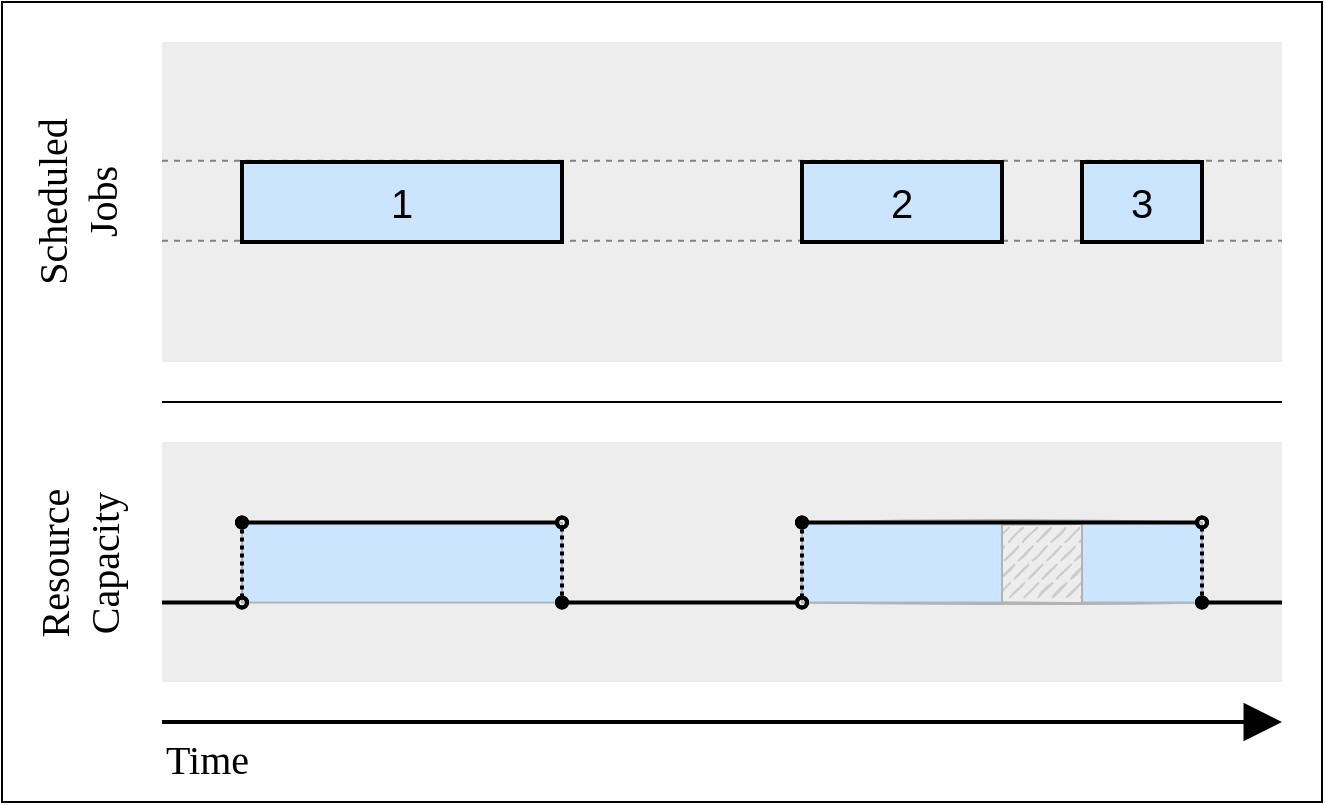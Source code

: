 <mxfile version="16.0.0" type="device" pages="2"><diagram id="tW6nLLVI6qoidcymsxwy" name="JobShop"><mxGraphModel dx="1408" dy="843" grid="1" gridSize="10" guides="1" tooltips="1" connect="1" arrows="1" fold="1" page="1" pageScale="1" pageWidth="827" pageHeight="1169" math="0" shadow="0"><root><mxCell id="0"/><mxCell id="1" parent="0"/><mxCell id="_fdCvm2L-YSC8PrsvcVb-3" value="" style="group" parent="1" vertex="1" connectable="0"><mxGeometry x="40" y="40" width="660" height="400" as="geometry"/></mxCell><mxCell id="Gfg-TqiA4s7TKrUo9ptM-1" value="" style="rounded=0;whiteSpace=wrap;html=1;glass=0;sketch=0;fillStyle=auto;sketchStyle=rough;fontSize=20;strokeColor=#000000;strokeWidth=1;fillColor=#FFFFFF;gradientColor=none;gradientDirection=north;" parent="_fdCvm2L-YSC8PrsvcVb-3" vertex="1"><mxGeometry width="660" height="400" as="geometry"/></mxCell><mxCell id="Gfg-TqiA4s7TKrUo9ptM-2" value="" style="endArrow=none;html=1;rounded=0;fontSize=20;startSize=5;endSize=5;targetPerimeterSpacing=0;strokeWidth=1;jumpStyle=none;jumpSize=6;" parent="_fdCvm2L-YSC8PrsvcVb-3" edge="1"><mxGeometry width="50" height="50" relative="1" as="geometry"><mxPoint x="80" y="200.0" as="sourcePoint"/><mxPoint x="640" y="200.0" as="targetPoint"/></mxGeometry></mxCell><mxCell id="Gfg-TqiA4s7TKrUo9ptM-3" value="" style="group" parent="_fdCvm2L-YSC8PrsvcVb-3" vertex="1" connectable="0"><mxGeometry x="80" y="360" width="560.0" height="40" as="geometry"/></mxCell><mxCell id="Gfg-TqiA4s7TKrUo9ptM-4" value="" style="endArrow=block;html=1;rounded=0;fontSize=20;startSize=5;endSize=14;targetPerimeterSpacing=0;strokeWidth=2;jumpStyle=none;jumpSize=6;fontStyle=0;fontFamily=Verdana;endFill=1;labelBackgroundColor=none;spacingLeft=0;spacing=2;labelPosition=center;verticalLabelPosition=middle;align=center;verticalAlign=middle;" parent="Gfg-TqiA4s7TKrUo9ptM-3" edge="1"><mxGeometry x="0.818" y="-16" width="50" height="50" relative="1" as="geometry"><mxPoint as="sourcePoint"/><mxPoint x="560.0" as="targetPoint"/><mxPoint as="offset"/></mxGeometry></mxCell><mxCell id="Gfg-TqiA4s7TKrUo9ptM-5" value="Time" style="text;html=1;strokeColor=none;fillColor=none;align=left;verticalAlign=top;whiteSpace=wrap;rounded=0;glass=0;sketch=0;fillStyle=auto;sketchStyle=rough;fontFamily=Verdana;fontSize=20;" parent="Gfg-TqiA4s7TKrUo9ptM-3" vertex="1"><mxGeometry width="80" height="40" as="geometry"/></mxCell><mxCell id="BpDSqcWkOt7NsenUvz8T-6" value="" style="group" parent="_fdCvm2L-YSC8PrsvcVb-3" vertex="1" connectable="0"><mxGeometry x="20" y="20" width="620" height="160" as="geometry"/></mxCell><mxCell id="VUQt1mBfB-jQys8E8JEU-28" value="" style="group" parent="BpDSqcWkOt7NsenUvz8T-6" vertex="1" connectable="0"><mxGeometry width="620" height="160" as="geometry"/></mxCell><mxCell id="BpDSqcWkOt7NsenUvz8T-5" value="" style="group" parent="VUQt1mBfB-jQys8E8JEU-28" vertex="1" connectable="0"><mxGeometry width="620" height="160" as="geometry"/></mxCell><mxCell id="VUQt1mBfB-jQys8E8JEU-29" value="" style="group" parent="BpDSqcWkOt7NsenUvz8T-5" vertex="1" connectable="0"><mxGeometry width="620" height="160" as="geometry"/></mxCell><mxCell id="VUQt1mBfB-jQys8E8JEU-30" value="" style="rounded=0;whiteSpace=wrap;html=1;glass=0;sketch=0;fillStyle=auto;sketchStyle=rough;fontSize=20;strokeColor=none;strokeWidth=1;fillColor=#EDEDED;gradientColor=none;gradientDirection=north;" parent="VUQt1mBfB-jQys8E8JEU-29" vertex="1"><mxGeometry x="60" width="560" height="160" as="geometry"/></mxCell><mxCell id="BpDSqcWkOt7NsenUvz8T-4" value="" style="group" parent="BpDSqcWkOt7NsenUvz8T-5" vertex="1" connectable="0"><mxGeometry x="60" y="59.33" width="560" height="40.0" as="geometry"/></mxCell><mxCell id="VUQt1mBfB-jQys8E8JEU-34" value="" style="endArrow=none;dashed=1;html=1;strokeWidth=1;rounded=0;fontSize=20;startSize=5;endSize=5;targetPerimeterSpacing=0;jumpStyle=none;jumpSize=6;strokeColor=#808080;" parent="BpDSqcWkOt7NsenUvz8T-4" edge="1"><mxGeometry width="50" height="50" relative="1" as="geometry"><mxPoint as="sourcePoint"/><mxPoint x="560" as="targetPoint"/></mxGeometry></mxCell><mxCell id="VUQt1mBfB-jQys8E8JEU-35" value="" style="endArrow=none;dashed=1;html=1;strokeWidth=1;rounded=0;fontSize=20;startSize=5;endSize=5;targetPerimeterSpacing=0;jumpStyle=none;jumpSize=6;strokeColor=#808080;" parent="BpDSqcWkOt7NsenUvz8T-4" edge="1"><mxGeometry width="50" height="50" relative="1" as="geometry"><mxPoint y="40.0" as="sourcePoint"/><mxPoint x="560" y="40.0" as="targetPoint"/></mxGeometry></mxCell><mxCell id="BpDSqcWkOt7NsenUvz8T-3" value="" style="group" parent="BpDSqcWkOt7NsenUvz8T-6" vertex="1" connectable="0"><mxGeometry x="100" y="60" width="480" height="40" as="geometry"/></mxCell><mxCell id="1zxxS99h_iqbyxPDSWNM-1" value="&lt;font style=&quot;font-size: 20px&quot;&gt;1&lt;/font&gt;" style="rounded=0;whiteSpace=wrap;html=1;fontStyle=0;strokeWidth=2;fillColor=#CCE5FF;" parent="BpDSqcWkOt7NsenUvz8T-3" vertex="1"><mxGeometry width="160" height="40" as="geometry"/></mxCell><mxCell id="1zxxS99h_iqbyxPDSWNM-2" value="&lt;font style=&quot;font-size: 20px&quot;&gt;2&lt;br&gt;&lt;/font&gt;" style="rounded=0;whiteSpace=wrap;html=1;fontStyle=0;strokeWidth=2;fillColor=#CCE5FF;" parent="BpDSqcWkOt7NsenUvz8T-3" vertex="1"><mxGeometry x="280" width="100" height="40" as="geometry"/></mxCell><mxCell id="1zxxS99h_iqbyxPDSWNM-3" value="&lt;font style=&quot;font-size: 20px&quot;&gt;3&lt;br&gt;&lt;/font&gt;" style="rounded=0;whiteSpace=wrap;html=1;fontStyle=0;strokeWidth=2;fillColor=#CCE5FF;" parent="BpDSqcWkOt7NsenUvz8T-3" vertex="1"><mxGeometry x="420" width="60" height="40" as="geometry"/></mxCell><mxCell id="_fdCvm2L-YSC8PrsvcVb-1" value="" style="group" parent="_fdCvm2L-YSC8PrsvcVb-3" vertex="1" connectable="0"><mxGeometry x="20" y="220" width="620" height="120.53" as="geometry"/></mxCell><mxCell id="VUQt1mBfB-jQys8E8JEU-3" value="" style="group" parent="_fdCvm2L-YSC8PrsvcVb-1" vertex="1" connectable="0"><mxGeometry width="620" height="120.53" as="geometry"/></mxCell><mxCell id="VUQt1mBfB-jQys8E8JEU-4" value="" style="rounded=0;whiteSpace=wrap;html=1;glass=0;sketch=0;fillStyle=auto;sketchStyle=rough;fontSize=20;strokeColor=none;strokeWidth=1;fillColor=#EDEDED;gradientColor=none;gradientDirection=north;" parent="VUQt1mBfB-jQys8E8JEU-3" vertex="1"><mxGeometry x="60" width="560" height="120" as="geometry"/></mxCell><mxCell id="BpDSqcWkOt7NsenUvz8T-9" value="" style="group" parent="_fdCvm2L-YSC8PrsvcVb-1" vertex="1" connectable="0"><mxGeometry x="60" y="40.26" width="560" height="40" as="geometry"/></mxCell><mxCell id="BpDSqcWkOt7NsenUvz8T-1" value="" style="group" parent="BpDSqcWkOt7NsenUvz8T-9" vertex="1" connectable="0"><mxGeometry x="40" width="480" height="40" as="geometry"/></mxCell><mxCell id="8ZSu4Jw5U1CYpOnkLFzx-1" value="" style="rounded=0;whiteSpace=wrap;html=1;fontSize=20;strokeWidth=1;fillColor=#CCCCCC;strokeColor=#B3B3B3;gradientColor=none;gradientDirection=north;sketch=1;sketchStyle=rough;fillStyle=dashed;perimeterSpacing=0;labelBackgroundColor=none;disableMultiStroke=0;disableMultiStrokeFill=0;dashOffset=10;dashGap=3;hachureGap=5;fillWeight=1;hachureAngle=-45;curveFitting=-5.05;simplification=1;zigzagOffset=-10;" parent="BpDSqcWkOt7NsenUvz8T-1" vertex="1"><mxGeometry x="280" width="200" height="40" as="geometry"/></mxCell><mxCell id="1zxxS99h_iqbyxPDSWNM-21" value="" style="rounded=0;whiteSpace=wrap;html=1;fontSize=20;strokeWidth=1;fillColor=#CCE5FF;strokeColor=#B3B3B3;" parent="BpDSqcWkOt7NsenUvz8T-1" vertex="1"><mxGeometry x="420" width="60" height="40" as="geometry"/></mxCell><mxCell id="1zxxS99h_iqbyxPDSWNM-20" value="" style="rounded=0;whiteSpace=wrap;html=1;fontSize=20;strokeWidth=1;fillColor=#CCE5FF;strokeColor=#B3B3B3;" parent="BpDSqcWkOt7NsenUvz8T-1" vertex="1"><mxGeometry x="280" width="100" height="40" as="geometry"/></mxCell><mxCell id="1zxxS99h_iqbyxPDSWNM-18" value="" style="rounded=0;whiteSpace=wrap;html=1;fontSize=20;strokeWidth=1;fillColor=#CCE5FF;strokeColor=#B3B3B3;" parent="BpDSqcWkOt7NsenUvz8T-1" vertex="1"><mxGeometry width="160" height="40" as="geometry"/></mxCell><mxCell id="BpDSqcWkOt7NsenUvz8T-8" value="" style="group" parent="BpDSqcWkOt7NsenUvz8T-9" vertex="1" connectable="0"><mxGeometry width="560" height="40" as="geometry"/></mxCell><mxCell id="1zxxS99h_iqbyxPDSWNM-8" value="" style="endArrow=oval;html=1;rounded=0;fontSize=20;targetPerimeterSpacing=0;strokeWidth=2;startArrow=none;startFill=0;endSize=5;startSize=5;endFill=0;" parent="BpDSqcWkOt7NsenUvz8T-8" edge="1"><mxGeometry width="50" height="50" relative="1" as="geometry"><mxPoint y="40" as="sourcePoint"/><mxPoint x="40" y="40" as="targetPoint"/></mxGeometry></mxCell><mxCell id="1zxxS99h_iqbyxPDSWNM-9" value="" style="endArrow=oval;html=1;rounded=0;fontSize=20;targetPerimeterSpacing=0;strokeWidth=2;startArrow=oval;startFill=0;endSize=5;startSize=5;jumpStyle=none;jumpSize=6;dashed=1;dashPattern=1 1;endFill=1;" parent="BpDSqcWkOt7NsenUvz8T-8" edge="1"><mxGeometry width="50" height="50" relative="1" as="geometry"><mxPoint x="40" y="40" as="sourcePoint"/><mxPoint x="40" as="targetPoint"/></mxGeometry></mxCell><mxCell id="1zxxS99h_iqbyxPDSWNM-11" value="" style="endArrow=oval;html=1;rounded=0;fontSize=20;targetPerimeterSpacing=0;strokeWidth=2;startArrow=oval;startFill=1;endSize=5;startSize=5;endFill=0;" parent="BpDSqcWkOt7NsenUvz8T-8" edge="1"><mxGeometry width="50" height="50" relative="1" as="geometry"><mxPoint x="40" as="sourcePoint"/><mxPoint x="200" as="targetPoint"/></mxGeometry></mxCell><mxCell id="1zxxS99h_iqbyxPDSWNM-12" value="" style="endArrow=oval;html=1;rounded=0;fontSize=20;targetPerimeterSpacing=0;strokeWidth=2;startArrow=oval;startFill=0;endSize=5;startSize=5;jumpStyle=none;jumpSize=6;dashed=1;dashPattern=1 1;endFill=1;" parent="BpDSqcWkOt7NsenUvz8T-8" edge="1"><mxGeometry width="50" height="50" relative="1" as="geometry"><mxPoint x="200" as="sourcePoint"/><mxPoint x="200" y="40" as="targetPoint"/></mxGeometry></mxCell><mxCell id="1zxxS99h_iqbyxPDSWNM-13" value="" style="endArrow=oval;html=1;rounded=0;fontSize=20;targetPerimeterSpacing=0;strokeWidth=2;startArrow=oval;startFill=1;endSize=5;startSize=5;endFill=0;" parent="BpDSqcWkOt7NsenUvz8T-8" edge="1"><mxGeometry width="50" height="50" relative="1" as="geometry"><mxPoint x="200" y="40" as="sourcePoint"/><mxPoint x="320" y="40" as="targetPoint"/></mxGeometry></mxCell><mxCell id="1zxxS99h_iqbyxPDSWNM-14" value="" style="endArrow=oval;html=1;rounded=0;fontSize=20;targetPerimeterSpacing=0;strokeWidth=2;startArrow=oval;startFill=0;endSize=5;startSize=5;jumpStyle=none;jumpSize=6;dashed=1;dashPattern=1 1;endFill=1;" parent="BpDSqcWkOt7NsenUvz8T-8" edge="1"><mxGeometry width="50" height="50" relative="1" as="geometry"><mxPoint x="320" y="40" as="sourcePoint"/><mxPoint x="320" as="targetPoint"/></mxGeometry></mxCell><mxCell id="1zxxS99h_iqbyxPDSWNM-15" value="" style="endArrow=oval;html=1;rounded=0;fontSize=20;targetPerimeterSpacing=0;strokeWidth=2;startArrow=oval;startFill=1;endSize=5;startSize=5;endFill=0;" parent="BpDSqcWkOt7NsenUvz8T-8" edge="1"><mxGeometry width="50" height="50" relative="1" as="geometry"><mxPoint x="320" as="sourcePoint"/><mxPoint x="520" as="targetPoint"/></mxGeometry></mxCell><mxCell id="1zxxS99h_iqbyxPDSWNM-16" value="" style="endArrow=oval;html=1;rounded=0;fontSize=20;targetPerimeterSpacing=0;strokeWidth=2;startArrow=oval;startFill=0;endSize=5;startSize=5;jumpStyle=none;jumpSize=6;dashed=1;dashPattern=1 1;endFill=1;" parent="BpDSqcWkOt7NsenUvz8T-8" edge="1"><mxGeometry width="50" height="50" relative="1" as="geometry"><mxPoint x="520" as="sourcePoint"/><mxPoint x="520" y="40" as="targetPoint"/></mxGeometry></mxCell><mxCell id="1zxxS99h_iqbyxPDSWNM-17" value="" style="endArrow=none;html=1;rounded=0;fontSize=20;targetPerimeterSpacing=0;strokeWidth=2;startArrow=oval;startFill=1;endSize=5;startSize=5;endFill=0;" parent="BpDSqcWkOt7NsenUvz8T-8" edge="1"><mxGeometry width="50" height="50" relative="1" as="geometry"><mxPoint x="520" y="40" as="sourcePoint"/><mxPoint x="560" y="40" as="targetPoint"/></mxGeometry></mxCell><mxCell id="L0YJcn9rypD8zvQT3WNq-3" value="" style="group" parent="1" vertex="1" connectable="0"><mxGeometry x="40" y="260.53" width="60" height="120" as="geometry"/></mxCell><mxCell id="L0YJcn9rypD8zvQT3WNq-1" value="Resource" style="text;html=1;strokeColor=none;fillColor=none;align=center;verticalAlign=bottom;whiteSpace=wrap;rounded=0;glass=0;sketch=0;fillStyle=auto;sketchStyle=rough;fontFamily=Verdana;fontSize=20;horizontal=0;" parent="L0YJcn9rypD8zvQT3WNq-3" vertex="1"><mxGeometry width="40" height="120" as="geometry"/></mxCell><mxCell id="L0YJcn9rypD8zvQT3WNq-2" value="Capacity" style="text;html=1;strokeColor=none;fillColor=none;align=center;verticalAlign=middle;whiteSpace=wrap;rounded=0;glass=0;sketch=0;fillStyle=auto;sketchStyle=rough;fontFamily=Verdana;fontSize=20;horizontal=0;" parent="L0YJcn9rypD8zvQT3WNq-3" vertex="1"><mxGeometry x="40" width="20" height="120" as="geometry"/></mxCell><mxCell id="ltwXoMxDYKQWgzD1CD-Y-1" value="" style="group" parent="1" vertex="1" connectable="0"><mxGeometry x="40" y="60" width="60" height="160.53" as="geometry"/></mxCell><mxCell id="ltwXoMxDYKQWgzD1CD-Y-2" value="Scheduled" style="text;html=1;strokeColor=none;fillColor=none;align=center;verticalAlign=bottom;whiteSpace=wrap;rounded=0;glass=0;sketch=0;fillStyle=auto;sketchStyle=rough;fontFamily=Verdana;fontSize=20;horizontal=0;" parent="ltwXoMxDYKQWgzD1CD-Y-1" vertex="1"><mxGeometry width="40" height="160.53" as="geometry"/></mxCell><mxCell id="ltwXoMxDYKQWgzD1CD-Y-3" value="Jobs" style="text;html=1;strokeColor=none;fillColor=none;align=center;verticalAlign=middle;whiteSpace=wrap;rounded=0;glass=0;sketch=0;fillStyle=auto;sketchStyle=rough;fontFamily=Verdana;fontSize=20;horizontal=0;" parent="ltwXoMxDYKQWgzD1CD-Y-1" vertex="1"><mxGeometry x="40" width="20" height="160.53" as="geometry"/></mxCell></root></mxGraphModel></diagram><diagram name="RCPSP" id="phE75rbcKKxihhekvz1C"><mxGraphModel dx="1173" dy="703" grid="1" gridSize="10" guides="1" tooltips="1" connect="1" arrows="1" fold="1" page="1" pageScale="1" pageWidth="827" pageHeight="1169" math="0" shadow="0"><root><mxCell id="O8rzIdV7IYffApi1OB3k-0"/><mxCell id="O8rzIdV7IYffApi1OB3k-1" parent="O8rzIdV7IYffApi1OB3k-0"/><mxCell id="e6Lq99G8GztFnrZCQ1px-1" value="" style="rounded=0;whiteSpace=wrap;html=1;glass=0;sketch=0;fillStyle=auto;sketchStyle=rough;fontSize=20;strokeColor=#000000;strokeWidth=1;fillColor=#FFFFFF;gradientColor=none;gradientDirection=north;fontStyle=0;container=0;" parent="O8rzIdV7IYffApi1OB3k-1" vertex="1"><mxGeometry x="40" y="40" width="660" height="400" as="geometry"/></mxCell><mxCell id="e6Lq99G8GztFnrZCQ1px-0" value="" style="endArrow=none;html=1;rounded=0;fontSize=20;startSize=5;endSize=5;targetPerimeterSpacing=0;strokeWidth=1;jumpStyle=none;jumpSize=6;fontStyle=0" parent="O8rzIdV7IYffApi1OB3k-1" edge="1"><mxGeometry width="50" height="50" relative="1" as="geometry"><mxPoint x="120" y="240" as="sourcePoint"/><mxPoint x="680" y="240" as="targetPoint"/></mxGeometry></mxCell><mxCell id="e6Lq99G8GztFnrZCQ1px-24" value="" style="endArrow=block;html=1;rounded=0;fontSize=20;startSize=5;endSize=14;targetPerimeterSpacing=0;strokeWidth=2;jumpStyle=none;jumpSize=6;fontStyle=0;fontFamily=Verdana;endFill=1;labelBackgroundColor=none;spacingLeft=0;spacing=2;labelPosition=center;verticalLabelPosition=middle;align=center;verticalAlign=middle;" parent="O8rzIdV7IYffApi1OB3k-1" edge="1"><mxGeometry x="0.818" y="-16" width="50" height="50" relative="1" as="geometry"><mxPoint x="120" y="400" as="sourcePoint"/><mxPoint x="680.0" y="400" as="targetPoint"/><mxPoint as="offset"/></mxGeometry></mxCell><mxCell id="e6Lq99G8GztFnrZCQ1px-25" value="Time" style="text;html=1;strokeColor=none;fillColor=none;align=left;verticalAlign=top;whiteSpace=wrap;rounded=0;glass=0;sketch=0;fillStyle=auto;sketchStyle=rough;fontFamily=Verdana;fontSize=20;fontStyle=0;container=0;" parent="O8rzIdV7IYffApi1OB3k-1" vertex="1"><mxGeometry x="120" y="400" width="80" height="40" as="geometry"/></mxCell><mxCell id="e6Lq99G8GztFnrZCQ1px-2" value="" style="rounded=0;whiteSpace=wrap;html=1;glass=0;sketch=0;fillStyle=auto;sketchStyle=rough;fontSize=20;strokeColor=none;strokeWidth=1;fillColor=#EDEDED;gradientColor=none;gradientDirection=north;fontStyle=0;container=0;" parent="O8rzIdV7IYffApi1OB3k-1" vertex="1"><mxGeometry x="120" y="60" width="560" height="160" as="geometry"/></mxCell><mxCell id="e6Lq99G8GztFnrZCQ1px-26" value="Scheduled" style="text;html=1;strokeColor=none;fillColor=none;align=center;verticalAlign=bottom;whiteSpace=wrap;rounded=0;glass=0;sketch=0;fillStyle=auto;sketchStyle=rough;fontFamily=Verdana;fontSize=20;horizontal=0;fontStyle=0;container=0;" parent="O8rzIdV7IYffApi1OB3k-1" vertex="1"><mxGeometry x="40" y="60" width="40" height="160" as="geometry"/></mxCell><mxCell id="e6Lq99G8GztFnrZCQ1px-16" value="" style="endArrow=none;dashed=1;html=1;strokeWidth=1;rounded=0;fontSize=20;startSize=5;endSize=5;targetPerimeterSpacing=0;jumpStyle=none;jumpSize=6;strokeColor=#808080;fontStyle=0" parent="O8rzIdV7IYffApi1OB3k-1" edge="1"><mxGeometry width="50" height="50" relative="1" as="geometry"><mxPoint x="120" y="80" as="sourcePoint"/><mxPoint x="680" y="80" as="targetPoint"/></mxGeometry></mxCell><mxCell id="e6Lq99G8GztFnrZCQ1px-17" value="" style="endArrow=none;dashed=1;html=1;strokeWidth=1;rounded=0;fontSize=20;startSize=5;endSize=5;targetPerimeterSpacing=0;jumpStyle=none;jumpSize=6;strokeColor=#808080;fontStyle=0" parent="O8rzIdV7IYffApi1OB3k-1" edge="1"><mxGeometry width="50" height="50" relative="1" as="geometry"><mxPoint x="120" y="119.33" as="sourcePoint"/><mxPoint x="680" y="119.33" as="targetPoint"/></mxGeometry></mxCell><mxCell id="e6Lq99G8GztFnrZCQ1px-18" value="" style="endArrow=none;dashed=1;html=1;strokeWidth=1;rounded=0;fontSize=20;startSize=5;endSize=5;targetPerimeterSpacing=0;jumpStyle=none;jumpSize=6;strokeColor=#808080;fontStyle=0" parent="O8rzIdV7IYffApi1OB3k-1" edge="1"><mxGeometry width="50" height="50" relative="1" as="geometry"><mxPoint x="120" y="159.33" as="sourcePoint"/><mxPoint x="680" y="159.33" as="targetPoint"/></mxGeometry></mxCell><mxCell id="e6Lq99G8GztFnrZCQ1px-19" value="" style="endArrow=none;dashed=1;html=1;strokeWidth=1;rounded=0;fontSize=20;startSize=5;endSize=5;targetPerimeterSpacing=0;jumpStyle=none;jumpSize=6;strokeColor=#808080;fontStyle=0" parent="O8rzIdV7IYffApi1OB3k-1" edge="1"><mxGeometry width="50" height="50" relative="1" as="geometry"><mxPoint x="120" y="199.33" as="sourcePoint"/><mxPoint x="680" y="199.33" as="targetPoint"/></mxGeometry></mxCell><mxCell id="O8rzIdV7IYffApi1OB3k-6" value="&lt;font style=&quot;font-size: 20px&quot;&gt;1&lt;/font&gt;" style="rounded=0;whiteSpace=wrap;html=1;fontStyle=0;strokeWidth=2;fillColor=#CCE5FF;container=0;" parent="O8rzIdV7IYffApi1OB3k-1" vertex="1"><mxGeometry x="160" y="160" width="160" height="40" as="geometry"/></mxCell><mxCell id="O8rzIdV7IYffApi1OB3k-7" value="&lt;font style=&quot;font-size: 20px&quot;&gt;2&lt;br&gt;&lt;/font&gt;" style="rounded=0;whiteSpace=wrap;html=1;fontStyle=0;strokeWidth=2;fillColor=#FFCCFF;container=0;" parent="O8rzIdV7IYffApi1OB3k-1" vertex="1"><mxGeometry x="200" y="120" width="100" height="40" as="geometry"/></mxCell><mxCell id="O8rzIdV7IYffApi1OB3k-8" value="&lt;font style=&quot;font-size: 20px&quot;&gt;3&lt;br&gt;&lt;/font&gt;" style="rounded=0;whiteSpace=wrap;html=1;fontStyle=0;strokeWidth=2;fillColor=#CCFFE6;container=0;" parent="O8rzIdV7IYffApi1OB3k-1" vertex="1"><mxGeometry x="260" y="80" width="60" height="40" as="geometry"/></mxCell><mxCell id="O8rzIdV7IYffApi1OB3k-18" value="&lt;font style=&quot;font-size: 20px&quot;&gt;4&lt;/font&gt;" style="rounded=0;whiteSpace=wrap;html=1;fontStyle=0;strokeWidth=2;fillColor=#CCE5FF;container=0;" parent="O8rzIdV7IYffApi1OB3k-1" vertex="1"><mxGeometry x="440" y="160" width="180" height="40" as="geometry"/></mxCell><mxCell id="O8rzIdV7IYffApi1OB3k-19" value="&lt;font style=&quot;font-size: 20px&quot;&gt;5&lt;br&gt;&lt;/font&gt;" style="rounded=0;whiteSpace=wrap;html=1;fontStyle=0;strokeWidth=2;fillColor=#FFCCFF;container=0;" parent="O8rzIdV7IYffApi1OB3k-1" vertex="1"><mxGeometry x="440" y="120" width="60" height="40" as="geometry"/></mxCell><mxCell id="O8rzIdV7IYffApi1OB3k-20" value="&lt;font style=&quot;font-size: 20px&quot;&gt;6&lt;br&gt;&lt;/font&gt;" style="rounded=0;whiteSpace=wrap;html=1;fontStyle=0;strokeWidth=2;fillColor=#CCFFE6;container=0;" parent="O8rzIdV7IYffApi1OB3k-1" vertex="1"><mxGeometry x="540" y="120" width="80" height="40" as="geometry"/></mxCell><mxCell id="e6Lq99G8GztFnrZCQ1px-3" value="" style="rounded=0;whiteSpace=wrap;html=1;glass=0;sketch=0;fillStyle=auto;sketchStyle=rough;fontSize=20;strokeColor=none;strokeWidth=1;fillColor=#EDEDED;gradientColor=none;gradientDirection=north;fontStyle=0;container=0;" parent="O8rzIdV7IYffApi1OB3k-1" vertex="1"><mxGeometry x="120" y="260" width="560" height="120" as="geometry"/></mxCell><mxCell id="PBFF6YTEl1shq0zrLU5--1" value="" style="rounded=0;whiteSpace=wrap;html=1;fontSize=20;strokeWidth=1;fillColor=#CCCCCC;strokeColor=#B3B3B3;gradientColor=none;gradientDirection=north;sketch=1;sketchStyle=rough;fillStyle=dashed;perimeterSpacing=0;labelBackgroundColor=none;disableMultiStroke=0;disableMultiStrokeFill=0;dashOffset=10;dashGap=3;hachureGap=5;fillWeight=1;hachureAngle=-45;curveFitting=-5.05;simplification=1;zigzagOffset=-10;fontStyle=0;container=0;" vertex="1" parent="O8rzIdV7IYffApi1OB3k-1"><mxGeometry x="440" y="280.53" width="200" height="80" as="geometry"/></mxCell><mxCell id="e6Lq99G8GztFnrZCQ1px-27" value="Resource" style="text;html=1;strokeColor=none;fillColor=none;align=center;verticalAlign=bottom;whiteSpace=wrap;rounded=0;glass=0;sketch=0;fillStyle=auto;sketchStyle=rough;fontFamily=Verdana;fontSize=20;horizontal=0;fontStyle=0;container=0;" parent="O8rzIdV7IYffApi1OB3k-1" vertex="1"><mxGeometry x="40" y="260.53" width="40" height="120" as="geometry"/></mxCell><mxCell id="65SC6LoxbgalHkfs6Sur-0" value="Capacity" style="text;html=1;strokeColor=none;fillColor=none;align=center;verticalAlign=middle;whiteSpace=wrap;rounded=0;glass=0;sketch=0;fillStyle=auto;sketchStyle=rough;fontFamily=Verdana;fontSize=20;horizontal=0;fontStyle=0;container=0;" parent="O8rzIdV7IYffApi1OB3k-1" vertex="1"><mxGeometry x="80" y="260.53" width="20" height="120" as="geometry"/></mxCell><mxCell id="65SC6LoxbgalHkfs6Sur-1" value="Jobs" style="text;html=1;strokeColor=none;fillColor=none;align=center;verticalAlign=middle;whiteSpace=wrap;rounded=0;glass=0;sketch=0;fillStyle=auto;sketchStyle=rough;fontFamily=Verdana;fontSize=20;horizontal=0;fontStyle=0;container=0;" parent="O8rzIdV7IYffApi1OB3k-1" vertex="1"><mxGeometry x="80" y="60" width="20" height="160" as="geometry"/></mxCell><mxCell id="IYrGpGjkeiGZ2oALErQY-3" value="" style="rounded=0;whiteSpace=wrap;html=1;fontSize=20;strokeWidth=1;fillColor=#CCCCCC;strokeColor=#B3B3B3;gradientColor=none;gradientDirection=north;sketch=1;sketchStyle=rough;fillStyle=dashed;perimeterSpacing=0;labelBackgroundColor=none;disableMultiStroke=0;disableMultiStrokeFill=0;dashOffset=10;dashGap=3;hachureGap=5;fillWeight=1;hachureAngle=-45;curveFitting=-5.05;simplification=1;zigzagOffset=-10;fontStyle=0;container=0;" parent="O8rzIdV7IYffApi1OB3k-1" vertex="1"><mxGeometry x="160" y="280.53" width="160" height="80" as="geometry"/></mxCell><mxCell id="O8rzIdV7IYffApi1OB3k-5" value="" style="rounded=0;whiteSpace=wrap;html=1;fontSize=20;strokeWidth=1;fillColor=#CCE5FF;strokeColor=#999999;fontStyle=0;container=0;" parent="O8rzIdV7IYffApi1OB3k-1" vertex="1"><mxGeometry x="160" y="320.53" width="160" height="40" as="geometry"/></mxCell><mxCell id="O8rzIdV7IYffApi1OB3k-21" value="" style="rounded=0;whiteSpace=wrap;html=1;fontSize=20;strokeWidth=1;fillColor=#FFCCFF;strokeColor=#999999;fontStyle=0;container=0;" parent="O8rzIdV7IYffApi1OB3k-1" vertex="1"><mxGeometry x="200" y="300.53" width="100" height="20" as="geometry"/></mxCell><mxCell id="O8rzIdV7IYffApi1OB3k-22" value="" style="rounded=0;whiteSpace=wrap;html=1;fontSize=20;strokeWidth=1;fillColor=#CCFFE6;strokeColor=#999999;fontStyle=0;container=0;" parent="O8rzIdV7IYffApi1OB3k-1" vertex="1"><mxGeometry x="260" y="280.53" width="40" height="20" as="geometry"/></mxCell><mxCell id="O8rzIdV7IYffApi1OB3k-23" value="" style="rounded=0;whiteSpace=wrap;html=1;fontSize=20;strokeWidth=1;fillColor=#CCFFE6;strokeColor=#999999;fontStyle=0;container=0;" parent="O8rzIdV7IYffApi1OB3k-1" vertex="1"><mxGeometry x="300" y="300.53" width="20" height="20" as="geometry"/></mxCell><mxCell id="e6Lq99G8GztFnrZCQ1px-28" value="" style="rounded=0;whiteSpace=wrap;html=1;fontSize=20;strokeWidth=1;fillColor=#FFCCFF;strokeColor=#999999;fontStyle=0;container=0;" parent="O8rzIdV7IYffApi1OB3k-1" vertex="1"><mxGeometry x="440" y="300" width="60" height="40" as="geometry"/></mxCell><mxCell id="e6Lq99G8GztFnrZCQ1px-29" value="" style="rounded=0;whiteSpace=wrap;html=1;fontSize=20;strokeWidth=1;fillColor=#CCE5FF;strokeColor=#999999;fontStyle=0;container=0;" parent="O8rzIdV7IYffApi1OB3k-1" vertex="1"><mxGeometry x="440" y="340" width="180" height="20.53" as="geometry"/></mxCell><mxCell id="e6Lq99G8GztFnrZCQ1px-30" value="" style="rounded=0;whiteSpace=wrap;html=1;fontSize=20;strokeWidth=1;fillColor=#CCFFE6;strokeColor=#999999;fontStyle=0;container=0;" parent="O8rzIdV7IYffApi1OB3k-1" vertex="1"><mxGeometry x="540" y="309.47" width="80" height="30.53" as="geometry"/></mxCell><mxCell id="e6Lq99G8GztFnrZCQ1px-22" value="" style="endArrow=none;dashed=1;html=1;strokeWidth=1;rounded=0;fontSize=20;startSize=5;endSize=5;targetPerimeterSpacing=0;jumpStyle=none;jumpSize=6;strokeColor=#808080;fontStyle=0" parent="O8rzIdV7IYffApi1OB3k-1" edge="1"><mxGeometry width="50" height="50" relative="1" as="geometry"><mxPoint x="121" y="279.99" as="sourcePoint"/><mxPoint x="681" y="279.99" as="targetPoint"/></mxGeometry></mxCell><mxCell id="O8rzIdV7IYffApi1OB3k-9" value="" style="endArrow=oval;html=1;rounded=0;fontSize=20;targetPerimeterSpacing=0;strokeWidth=2;startArrow=none;startFill=0;endSize=5;startSize=5;endFill=0;fontStyle=0" parent="O8rzIdV7IYffApi1OB3k-1" edge="1"><mxGeometry width="50" height="50" relative="1" as="geometry"><mxPoint x="120" y="360.53" as="sourcePoint"/><mxPoint x="160" y="360.53" as="targetPoint"/></mxGeometry></mxCell><mxCell id="O8rzIdV7IYffApi1OB3k-13" value="" style="endArrow=oval;html=1;rounded=0;fontSize=20;targetPerimeterSpacing=0;strokeWidth=2;startArrow=oval;startFill=1;endSize=5;startSize=5;endFill=0;fontStyle=0" parent="O8rzIdV7IYffApi1OB3k-1" edge="1"><mxGeometry width="50" height="50" relative="1" as="geometry"><mxPoint x="320" y="360.53" as="sourcePoint"/><mxPoint x="440" y="360.53" as="targetPoint"/></mxGeometry></mxCell><mxCell id="O8rzIdV7IYffApi1OB3k-17" value="" style="endArrow=none;html=1;rounded=0;fontSize=20;targetPerimeterSpacing=0;strokeWidth=2;startArrow=oval;startFill=1;endSize=5;startSize=5;endFill=0;fontStyle=0" parent="O8rzIdV7IYffApi1OB3k-1" edge="1"><mxGeometry width="50" height="50" relative="1" as="geometry"><mxPoint x="640" y="360.53" as="sourcePoint"/><mxPoint x="680" y="360.53" as="targetPoint"/></mxGeometry></mxCell><mxCell id="O8rzIdV7IYffApi1OB3k-14" value="" style="endArrow=oval;html=1;rounded=0;fontSize=20;targetPerimeterSpacing=0;strokeWidth=2;startArrow=oval;startFill=0;endSize=5;startSize=5;jumpStyle=none;jumpSize=6;dashed=1;dashPattern=1 1;endFill=1;fontStyle=0" parent="O8rzIdV7IYffApi1OB3k-1" edge="1"><mxGeometry width="50" height="50" relative="1" as="geometry"><mxPoint x="440" y="360.53" as="sourcePoint"/><mxPoint x="440" y="280.53" as="targetPoint"/></mxGeometry></mxCell><mxCell id="O8rzIdV7IYffApi1OB3k-15" value="" style="endArrow=oval;html=1;rounded=0;fontSize=20;targetPerimeterSpacing=0;strokeWidth=2;startArrow=oval;startFill=1;endSize=5;startSize=5;endFill=0;fontStyle=0" parent="O8rzIdV7IYffApi1OB3k-1" edge="1"><mxGeometry width="50" height="50" relative="1" as="geometry"><mxPoint x="440" y="280" as="sourcePoint"/><mxPoint x="640" y="280" as="targetPoint"/></mxGeometry></mxCell><mxCell id="O8rzIdV7IYffApi1OB3k-16" value="" style="endArrow=oval;html=1;rounded=0;fontSize=20;targetPerimeterSpacing=0;strokeWidth=2;startArrow=oval;startFill=0;endSize=5;startSize=5;jumpStyle=none;jumpSize=6;dashed=1;dashPattern=1 1;endFill=1;fontStyle=0" parent="O8rzIdV7IYffApi1OB3k-1" edge="1"><mxGeometry width="50" height="50" relative="1" as="geometry"><mxPoint x="640" y="280.53" as="sourcePoint"/><mxPoint x="640" y="360.53" as="targetPoint"/></mxGeometry></mxCell><mxCell id="O8rzIdV7IYffApi1OB3k-10" value="" style="endArrow=oval;html=1;rounded=0;fontSize=20;targetPerimeterSpacing=0;strokeWidth=2;startArrow=oval;startFill=0;endSize=5;startSize=5;jumpStyle=none;jumpSize=6;dashed=1;dashPattern=1 1;endFill=1;fontStyle=0" parent="O8rzIdV7IYffApi1OB3k-1" edge="1"><mxGeometry width="50" height="50" relative="1" as="geometry"><mxPoint x="160" y="360.53" as="sourcePoint"/><mxPoint x="160" y="280.53" as="targetPoint"/></mxGeometry></mxCell><mxCell id="O8rzIdV7IYffApi1OB3k-12" value="" style="endArrow=oval;html=1;rounded=0;fontSize=20;targetPerimeterSpacing=0;strokeWidth=2;startArrow=oval;startFill=0;endSize=5;startSize=5;jumpStyle=none;jumpSize=6;dashed=1;dashPattern=1 1;endFill=1;fontStyle=0" parent="O8rzIdV7IYffApi1OB3k-1" edge="1"><mxGeometry width="50" height="50" relative="1" as="geometry"><mxPoint x="320" y="280.53" as="sourcePoint"/><mxPoint x="320" y="360.53" as="targetPoint"/></mxGeometry></mxCell><mxCell id="e6Lq99G8GztFnrZCQ1px-31" value="" style="endArrow=oval;html=1;rounded=0;fontSize=20;targetPerimeterSpacing=0;strokeWidth=2;startArrow=oval;startFill=1;endSize=5;startSize=5;endFill=0;fontStyle=0" parent="O8rzIdV7IYffApi1OB3k-1" edge="1"><mxGeometry width="50" height="50" relative="1" as="geometry"><mxPoint x="160" y="280.27" as="sourcePoint"/><mxPoint x="320" y="280.27" as="targetPoint"/></mxGeometry></mxCell></root></mxGraphModel></diagram></mxfile>